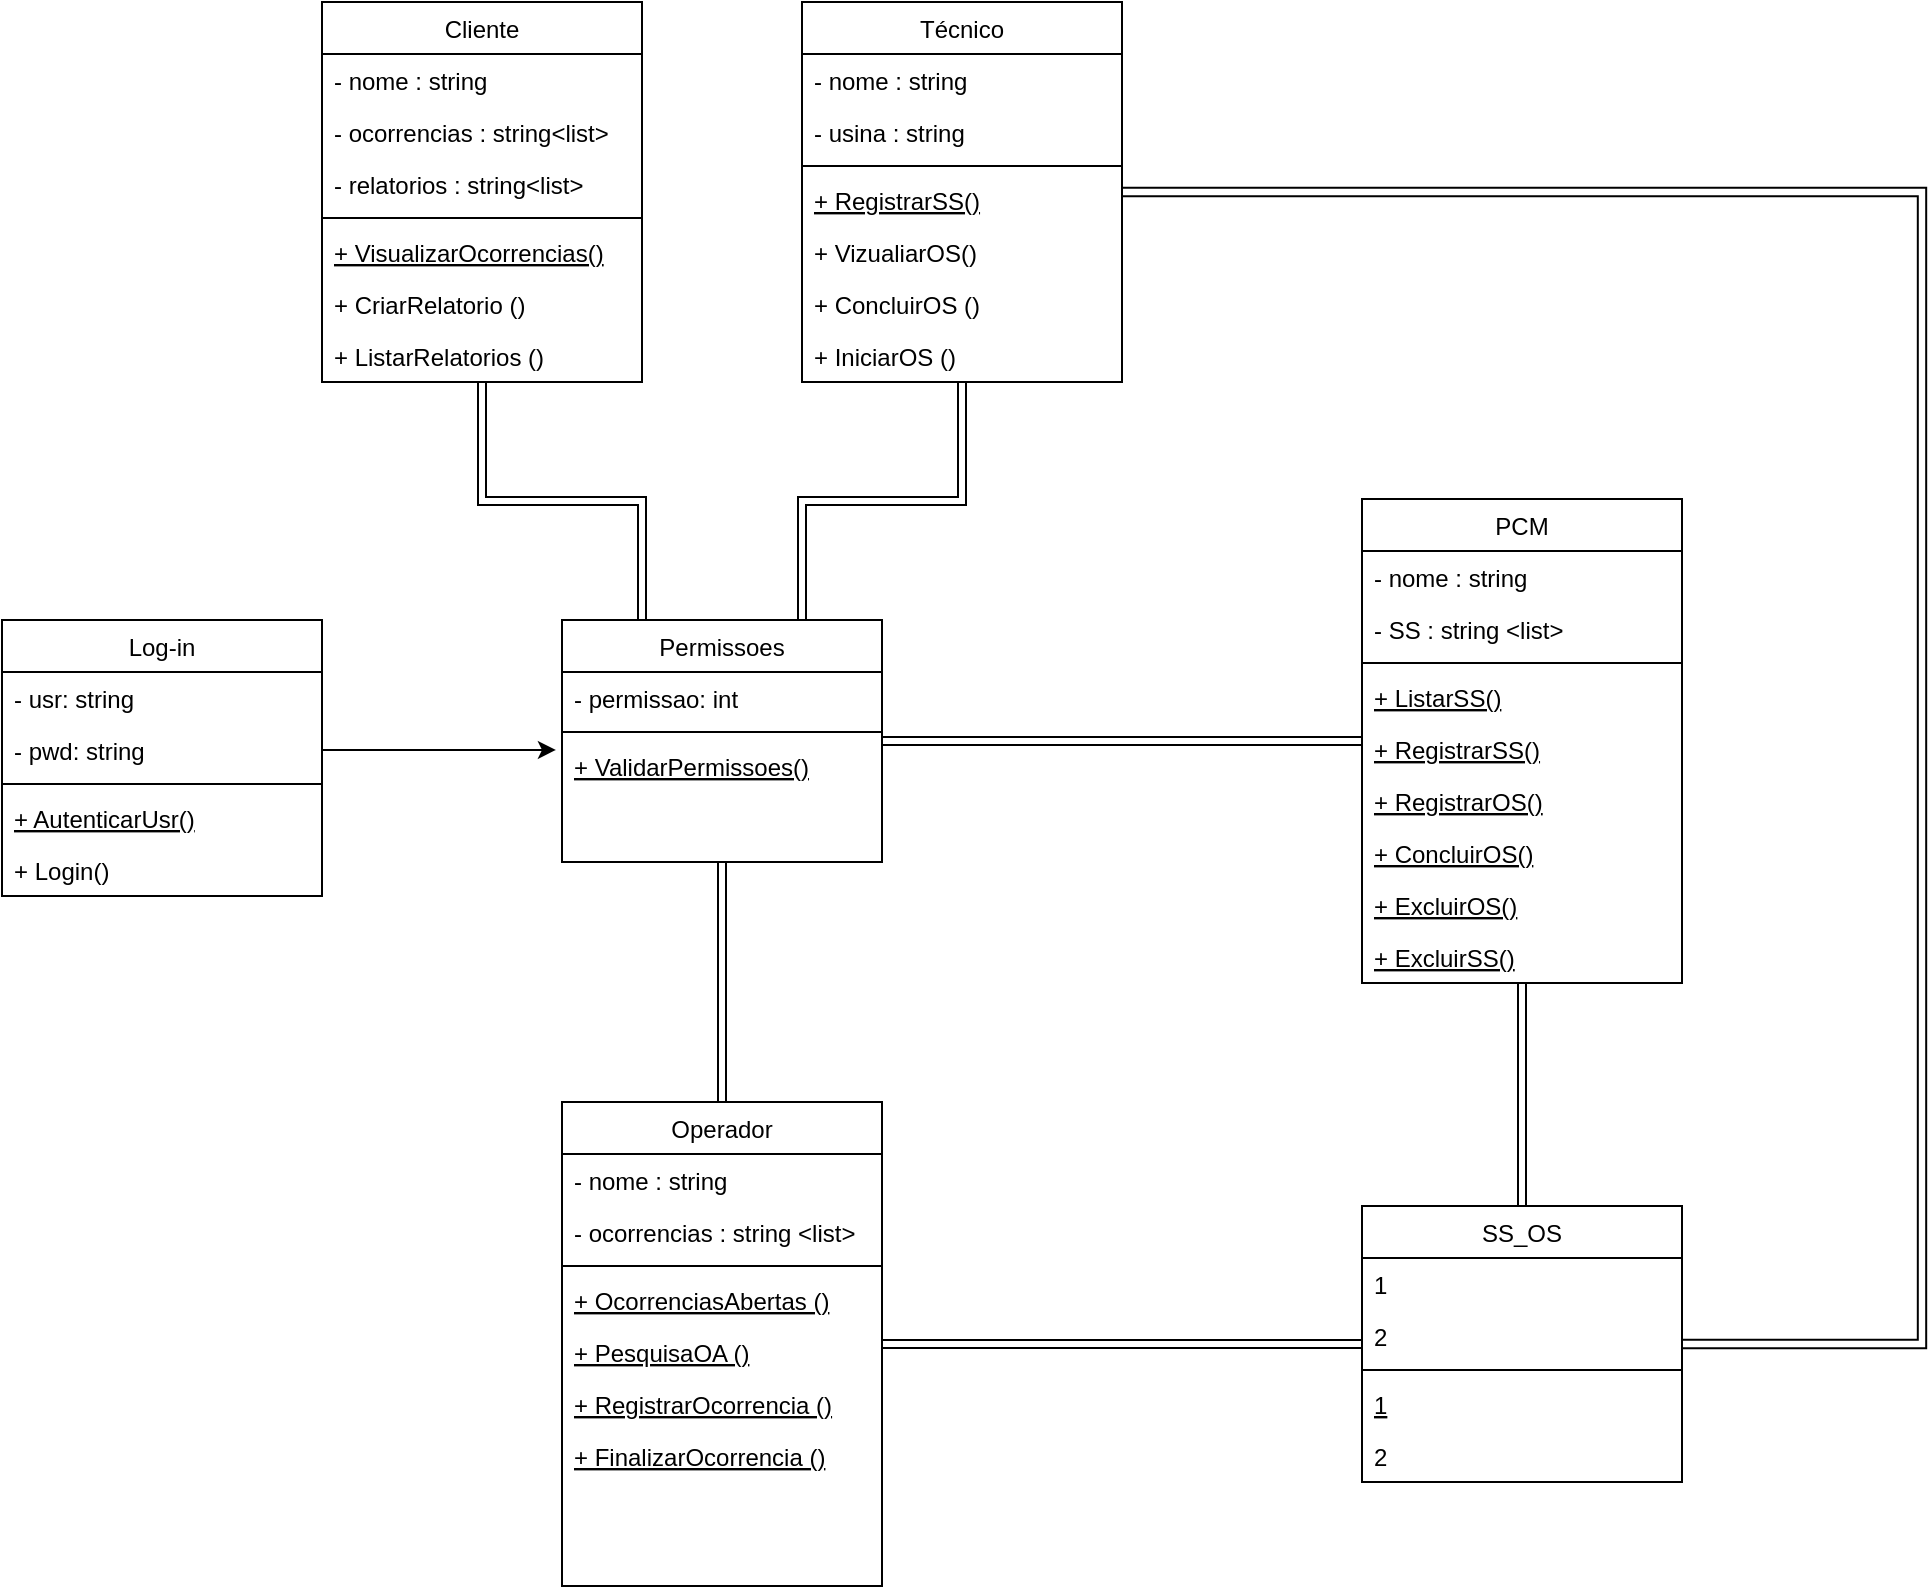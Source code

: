 <mxfile version="22.1.15" type="github">
  <diagram id="C5RBs43oDa-KdzZeNtuy" name="Page-1">
    <mxGraphModel dx="2390" dy="1243" grid="1" gridSize="10" guides="1" tooltips="1" connect="1" arrows="1" fold="1" page="1" pageScale="1" pageWidth="827" pageHeight="1169" math="0" shadow="0">
      <root>
        <mxCell id="WIyWlLk6GJQsqaUBKTNV-0" />
        <mxCell id="WIyWlLk6GJQsqaUBKTNV-1" parent="WIyWlLk6GJQsqaUBKTNV-0" />
        <mxCell id="nbBTk9Ij0ZGnWA2cKFvQ-6" value="Log-in" style="swimlane;fontStyle=0;align=center;verticalAlign=top;childLayout=stackLayout;horizontal=1;startSize=26;horizontalStack=0;resizeParent=1;resizeLast=0;collapsible=1;marginBottom=0;rounded=0;shadow=0;strokeWidth=1;" vertex="1" parent="WIyWlLk6GJQsqaUBKTNV-1">
          <mxGeometry x="280" y="319" width="160" height="138" as="geometry">
            <mxRectangle x="130" y="380" width="160" height="26" as="alternateBounds" />
          </mxGeometry>
        </mxCell>
        <mxCell id="nbBTk9Ij0ZGnWA2cKFvQ-7" value="- usr: string" style="text;align=left;verticalAlign=top;spacingLeft=4;spacingRight=4;overflow=hidden;rotatable=0;points=[[0,0.5],[1,0.5]];portConstraint=eastwest;" vertex="1" parent="nbBTk9Ij0ZGnWA2cKFvQ-6">
          <mxGeometry y="26" width="160" height="26" as="geometry" />
        </mxCell>
        <mxCell id="nbBTk9Ij0ZGnWA2cKFvQ-17" value="- pwd: string" style="text;align=left;verticalAlign=top;spacingLeft=4;spacingRight=4;overflow=hidden;rotatable=0;points=[[0,0.5],[1,0.5]];portConstraint=eastwest;" vertex="1" parent="nbBTk9Ij0ZGnWA2cKFvQ-6">
          <mxGeometry y="52" width="160" height="26" as="geometry" />
        </mxCell>
        <mxCell id="nbBTk9Ij0ZGnWA2cKFvQ-9" value="" style="line;html=1;strokeWidth=1;align=left;verticalAlign=middle;spacingTop=-1;spacingLeft=3;spacingRight=3;rotatable=0;labelPosition=right;points=[];portConstraint=eastwest;" vertex="1" parent="nbBTk9Ij0ZGnWA2cKFvQ-6">
          <mxGeometry y="78" width="160" height="8" as="geometry" />
        </mxCell>
        <mxCell id="nbBTk9Ij0ZGnWA2cKFvQ-10" value="+ AutenticarUsr()" style="text;align=left;verticalAlign=top;spacingLeft=4;spacingRight=4;overflow=hidden;rotatable=0;points=[[0,0.5],[1,0.5]];portConstraint=eastwest;fontStyle=4" vertex="1" parent="nbBTk9Ij0ZGnWA2cKFvQ-6">
          <mxGeometry y="86" width="160" height="26" as="geometry" />
        </mxCell>
        <mxCell id="nbBTk9Ij0ZGnWA2cKFvQ-11" value="+ Login()" style="text;align=left;verticalAlign=top;spacingLeft=4;spacingRight=4;overflow=hidden;rotatable=0;points=[[0,0.5],[1,0.5]];portConstraint=eastwest;" vertex="1" parent="nbBTk9Ij0ZGnWA2cKFvQ-6">
          <mxGeometry y="112" width="160" height="26" as="geometry" />
        </mxCell>
        <mxCell id="nbBTk9Ij0ZGnWA2cKFvQ-40" style="edgeStyle=orthogonalEdgeStyle;rounded=0;orthogonalLoop=1;jettySize=auto;html=1;entryX=0.5;entryY=0;entryDx=0;entryDy=0;fontFamily=Helvetica;fontSize=12;fontColor=default;shape=link;" edge="1" parent="WIyWlLk6GJQsqaUBKTNV-1" source="nbBTk9Ij0ZGnWA2cKFvQ-18">
          <mxGeometry relative="1" as="geometry">
            <mxPoint x="640" y="560" as="targetPoint" />
          </mxGeometry>
        </mxCell>
        <mxCell id="nbBTk9Ij0ZGnWA2cKFvQ-47" style="rounded=0;orthogonalLoop=1;jettySize=auto;html=1;fontFamily=Helvetica;fontSize=12;fontColor=default;shape=link;" edge="1" parent="WIyWlLk6GJQsqaUBKTNV-1" source="nbBTk9Ij0ZGnWA2cKFvQ-18" target="nbBTk9Ij0ZGnWA2cKFvQ-41">
          <mxGeometry relative="1" as="geometry" />
        </mxCell>
        <mxCell id="nbBTk9Ij0ZGnWA2cKFvQ-18" value="Permissoes" style="swimlane;fontStyle=0;align=center;verticalAlign=top;childLayout=stackLayout;horizontal=1;startSize=26;horizontalStack=0;resizeParent=1;resizeLast=0;collapsible=1;marginBottom=0;rounded=0;shadow=0;strokeWidth=1;" vertex="1" parent="WIyWlLk6GJQsqaUBKTNV-1">
          <mxGeometry x="560" y="319" width="160" height="121" as="geometry">
            <mxRectangle x="130" y="380" width="160" height="26" as="alternateBounds" />
          </mxGeometry>
        </mxCell>
        <mxCell id="nbBTk9Ij0ZGnWA2cKFvQ-19" value="- permissao: int" style="text;align=left;verticalAlign=top;spacingLeft=4;spacingRight=4;overflow=hidden;rotatable=0;points=[[0,0.5],[1,0.5]];portConstraint=eastwest;" vertex="1" parent="nbBTk9Ij0ZGnWA2cKFvQ-18">
          <mxGeometry y="26" width="160" height="26" as="geometry" />
        </mxCell>
        <mxCell id="nbBTk9Ij0ZGnWA2cKFvQ-21" value="" style="line;html=1;strokeWidth=1;align=left;verticalAlign=middle;spacingTop=-1;spacingLeft=3;spacingRight=3;rotatable=0;labelPosition=right;points=[];portConstraint=eastwest;" vertex="1" parent="nbBTk9Ij0ZGnWA2cKFvQ-18">
          <mxGeometry y="52" width="160" height="8" as="geometry" />
        </mxCell>
        <mxCell id="nbBTk9Ij0ZGnWA2cKFvQ-22" value="+ ValidarPermissoes()" style="text;align=left;verticalAlign=top;spacingLeft=4;spacingRight=4;overflow=hidden;rotatable=0;points=[[0,0.5],[1,0.5]];portConstraint=eastwest;fontStyle=4" vertex="1" parent="nbBTk9Ij0ZGnWA2cKFvQ-18">
          <mxGeometry y="60" width="160" height="26" as="geometry" />
        </mxCell>
        <mxCell id="nbBTk9Ij0ZGnWA2cKFvQ-24" style="edgeStyle=orthogonalEdgeStyle;rounded=0;orthogonalLoop=1;jettySize=auto;html=1;entryX=-0.019;entryY=0.192;entryDx=0;entryDy=0;entryPerimeter=0;fontFamily=Helvetica;fontSize=12;fontColor=default;startSize=26;" edge="1" parent="WIyWlLk6GJQsqaUBKTNV-1" source="nbBTk9Ij0ZGnWA2cKFvQ-17" target="nbBTk9Ij0ZGnWA2cKFvQ-22">
          <mxGeometry relative="1" as="geometry" />
        </mxCell>
        <mxCell id="nbBTk9Ij0ZGnWA2cKFvQ-57" style="edgeStyle=orthogonalEdgeStyle;rounded=0;orthogonalLoop=1;jettySize=auto;html=1;entryX=0.75;entryY=0;entryDx=0;entryDy=0;fontFamily=Helvetica;fontSize=12;fontColor=default;shape=link;" edge="1" parent="WIyWlLk6GJQsqaUBKTNV-1" source="nbBTk9Ij0ZGnWA2cKFvQ-31" target="nbBTk9Ij0ZGnWA2cKFvQ-18">
          <mxGeometry relative="1" as="geometry" />
        </mxCell>
        <mxCell id="nbBTk9Ij0ZGnWA2cKFvQ-98" style="edgeStyle=orthogonalEdgeStyle;shape=link;rounded=0;orthogonalLoop=1;jettySize=auto;html=1;fontFamily=Helvetica;fontSize=12;fontColor=default;startSize=26;width=4.194;" edge="1" parent="WIyWlLk6GJQsqaUBKTNV-1" source="nbBTk9Ij0ZGnWA2cKFvQ-31" target="nbBTk9Ij0ZGnWA2cKFvQ-83">
          <mxGeometry relative="1" as="geometry">
            <mxPoint x="1200" y="680" as="targetPoint" />
            <Array as="points">
              <mxPoint x="1240" y="105" />
              <mxPoint x="1240" y="681" />
            </Array>
          </mxGeometry>
        </mxCell>
        <mxCell id="nbBTk9Ij0ZGnWA2cKFvQ-31" value="Técnico" style="swimlane;fontStyle=0;align=center;verticalAlign=top;childLayout=stackLayout;horizontal=1;startSize=26;horizontalStack=0;resizeParent=1;resizeLast=0;collapsible=1;marginBottom=0;rounded=0;shadow=0;strokeWidth=1;" vertex="1" parent="WIyWlLk6GJQsqaUBKTNV-1">
          <mxGeometry x="680" y="10" width="160" height="190" as="geometry">
            <mxRectangle x="130" y="380" width="160" height="26" as="alternateBounds" />
          </mxGeometry>
        </mxCell>
        <mxCell id="nbBTk9Ij0ZGnWA2cKFvQ-32" value="- nome : string" style="text;align=left;verticalAlign=top;spacingLeft=4;spacingRight=4;overflow=hidden;rotatable=0;points=[[0,0.5],[1,0.5]];portConstraint=eastwest;" vertex="1" parent="nbBTk9Ij0ZGnWA2cKFvQ-31">
          <mxGeometry y="26" width="160" height="26" as="geometry" />
        </mxCell>
        <mxCell id="nbBTk9Ij0ZGnWA2cKFvQ-33" value="- usina : string" style="text;align=left;verticalAlign=top;spacingLeft=4;spacingRight=4;overflow=hidden;rotatable=0;points=[[0,0.5],[1,0.5]];portConstraint=eastwest;" vertex="1" parent="nbBTk9Ij0ZGnWA2cKFvQ-31">
          <mxGeometry y="52" width="160" height="26" as="geometry" />
        </mxCell>
        <mxCell id="nbBTk9Ij0ZGnWA2cKFvQ-34" value="" style="line;html=1;strokeWidth=1;align=left;verticalAlign=middle;spacingTop=-1;spacingLeft=3;spacingRight=3;rotatable=0;labelPosition=right;points=[];portConstraint=eastwest;" vertex="1" parent="nbBTk9Ij0ZGnWA2cKFvQ-31">
          <mxGeometry y="78" width="160" height="8" as="geometry" />
        </mxCell>
        <mxCell id="nbBTk9Ij0ZGnWA2cKFvQ-35" value="+ RegistrarSS()" style="text;align=left;verticalAlign=top;spacingLeft=4;spacingRight=4;overflow=hidden;rotatable=0;points=[[0,0.5],[1,0.5]];portConstraint=eastwest;fontStyle=4" vertex="1" parent="nbBTk9Ij0ZGnWA2cKFvQ-31">
          <mxGeometry y="86" width="160" height="26" as="geometry" />
        </mxCell>
        <mxCell id="nbBTk9Ij0ZGnWA2cKFvQ-36" value="+ VizualiarOS()" style="text;align=left;verticalAlign=top;spacingLeft=4;spacingRight=4;overflow=hidden;rotatable=0;points=[[0,0.5],[1,0.5]];portConstraint=eastwest;" vertex="1" parent="nbBTk9Ij0ZGnWA2cKFvQ-31">
          <mxGeometry y="112" width="160" height="26" as="geometry" />
        </mxCell>
        <mxCell id="nbBTk9Ij0ZGnWA2cKFvQ-48" value="+ ConcluirOS ()" style="text;align=left;verticalAlign=top;spacingLeft=4;spacingRight=4;overflow=hidden;rotatable=0;points=[[0,0.5],[1,0.5]];portConstraint=eastwest;" vertex="1" parent="nbBTk9Ij0ZGnWA2cKFvQ-31">
          <mxGeometry y="138" width="160" height="26" as="geometry" />
        </mxCell>
        <mxCell id="nbBTk9Ij0ZGnWA2cKFvQ-49" value="+ IniciarOS ()" style="text;align=left;verticalAlign=top;spacingLeft=4;spacingRight=4;overflow=hidden;rotatable=0;points=[[0,0.5],[1,0.5]];portConstraint=eastwest;" vertex="1" parent="nbBTk9Ij0ZGnWA2cKFvQ-31">
          <mxGeometry y="164" width="160" height="26" as="geometry" />
        </mxCell>
        <mxCell id="nbBTk9Ij0ZGnWA2cKFvQ-96" style="edgeStyle=orthogonalEdgeStyle;shape=link;rounded=0;orthogonalLoop=1;jettySize=auto;html=1;entryX=0.5;entryY=0;entryDx=0;entryDy=0;fontFamily=Helvetica;fontSize=12;fontColor=default;startSize=26;" edge="1" parent="WIyWlLk6GJQsqaUBKTNV-1" source="nbBTk9Ij0ZGnWA2cKFvQ-41" target="nbBTk9Ij0ZGnWA2cKFvQ-83">
          <mxGeometry relative="1" as="geometry" />
        </mxCell>
        <mxCell id="nbBTk9Ij0ZGnWA2cKFvQ-41" value="PCM" style="swimlane;fontStyle=0;align=center;verticalAlign=top;childLayout=stackLayout;horizontal=1;startSize=26;horizontalStack=0;resizeParent=1;resizeLast=0;collapsible=1;marginBottom=0;rounded=0;shadow=0;strokeWidth=1;" vertex="1" parent="WIyWlLk6GJQsqaUBKTNV-1">
          <mxGeometry x="960" y="258.5" width="160" height="242" as="geometry">
            <mxRectangle x="130" y="380" width="160" height="26" as="alternateBounds" />
          </mxGeometry>
        </mxCell>
        <mxCell id="nbBTk9Ij0ZGnWA2cKFvQ-42" value="- nome : string" style="text;align=left;verticalAlign=top;spacingLeft=4;spacingRight=4;overflow=hidden;rotatable=0;points=[[0,0.5],[1,0.5]];portConstraint=eastwest;" vertex="1" parent="nbBTk9Ij0ZGnWA2cKFvQ-41">
          <mxGeometry y="26" width="160" height="26" as="geometry" />
        </mxCell>
        <mxCell id="nbBTk9Ij0ZGnWA2cKFvQ-43" value="- SS : string &lt;list&gt;" style="text;align=left;verticalAlign=top;spacingLeft=4;spacingRight=4;overflow=hidden;rotatable=0;points=[[0,0.5],[1,0.5]];portConstraint=eastwest;" vertex="1" parent="nbBTk9Ij0ZGnWA2cKFvQ-41">
          <mxGeometry y="52" width="160" height="26" as="geometry" />
        </mxCell>
        <mxCell id="nbBTk9Ij0ZGnWA2cKFvQ-44" value="" style="line;html=1;strokeWidth=1;align=left;verticalAlign=middle;spacingTop=-1;spacingLeft=3;spacingRight=3;rotatable=0;labelPosition=right;points=[];portConstraint=eastwest;" vertex="1" parent="nbBTk9Ij0ZGnWA2cKFvQ-41">
          <mxGeometry y="78" width="160" height="8" as="geometry" />
        </mxCell>
        <mxCell id="nbBTk9Ij0ZGnWA2cKFvQ-45" value="+ ListarSS()" style="text;align=left;verticalAlign=top;spacingLeft=4;spacingRight=4;overflow=hidden;rotatable=0;points=[[0,0.5],[1,0.5]];portConstraint=eastwest;fontStyle=4" vertex="1" parent="nbBTk9Ij0ZGnWA2cKFvQ-41">
          <mxGeometry y="86" width="160" height="26" as="geometry" />
        </mxCell>
        <mxCell id="nbBTk9Ij0ZGnWA2cKFvQ-61" value="+ RegistrarSS()" style="text;align=left;verticalAlign=top;spacingLeft=4;spacingRight=4;overflow=hidden;rotatable=0;points=[[0,0.5],[1,0.5]];portConstraint=eastwest;fontStyle=4" vertex="1" parent="nbBTk9Ij0ZGnWA2cKFvQ-41">
          <mxGeometry y="112" width="160" height="26" as="geometry" />
        </mxCell>
        <mxCell id="nbBTk9Ij0ZGnWA2cKFvQ-62" value="+ RegistrarOS()" style="text;align=left;verticalAlign=top;spacingLeft=4;spacingRight=4;overflow=hidden;rotatable=0;points=[[0,0.5],[1,0.5]];portConstraint=eastwest;fontStyle=4" vertex="1" parent="nbBTk9Ij0ZGnWA2cKFvQ-41">
          <mxGeometry y="138" width="160" height="26" as="geometry" />
        </mxCell>
        <mxCell id="nbBTk9Ij0ZGnWA2cKFvQ-63" value="+ ConcluirOS()" style="text;align=left;verticalAlign=top;spacingLeft=4;spacingRight=4;overflow=hidden;rotatable=0;points=[[0,0.5],[1,0.5]];portConstraint=eastwest;fontStyle=4" vertex="1" parent="nbBTk9Ij0ZGnWA2cKFvQ-41">
          <mxGeometry y="164" width="160" height="26" as="geometry" />
        </mxCell>
        <mxCell id="nbBTk9Ij0ZGnWA2cKFvQ-64" value="+ ExcluirOS()" style="text;align=left;verticalAlign=top;spacingLeft=4;spacingRight=4;overflow=hidden;rotatable=0;points=[[0,0.5],[1,0.5]];portConstraint=eastwest;fontStyle=4" vertex="1" parent="nbBTk9Ij0ZGnWA2cKFvQ-41">
          <mxGeometry y="190" width="160" height="26" as="geometry" />
        </mxCell>
        <mxCell id="nbBTk9Ij0ZGnWA2cKFvQ-65" value="+ ExcluirSS()" style="text;align=left;verticalAlign=top;spacingLeft=4;spacingRight=4;overflow=hidden;rotatable=0;points=[[0,0.5],[1,0.5]];portConstraint=eastwest;fontStyle=4" vertex="1" parent="nbBTk9Ij0ZGnWA2cKFvQ-41">
          <mxGeometry y="216" width="160" height="26" as="geometry" />
        </mxCell>
        <mxCell id="nbBTk9Ij0ZGnWA2cKFvQ-58" style="edgeStyle=orthogonalEdgeStyle;rounded=0;orthogonalLoop=1;jettySize=auto;html=1;entryX=0.25;entryY=0;entryDx=0;entryDy=0;fontFamily=Helvetica;fontSize=12;fontColor=default;shape=link;" edge="1" parent="WIyWlLk6GJQsqaUBKTNV-1" source="nbBTk9Ij0ZGnWA2cKFvQ-50" target="nbBTk9Ij0ZGnWA2cKFvQ-18">
          <mxGeometry relative="1" as="geometry" />
        </mxCell>
        <mxCell id="nbBTk9Ij0ZGnWA2cKFvQ-50" value="Cliente" style="swimlane;fontStyle=0;align=center;verticalAlign=top;childLayout=stackLayout;horizontal=1;startSize=26;horizontalStack=0;resizeParent=1;resizeLast=0;collapsible=1;marginBottom=0;rounded=0;shadow=0;strokeWidth=1;" vertex="1" parent="WIyWlLk6GJQsqaUBKTNV-1">
          <mxGeometry x="440" y="10" width="160" height="190" as="geometry">
            <mxRectangle x="130" y="380" width="160" height="26" as="alternateBounds" />
          </mxGeometry>
        </mxCell>
        <mxCell id="nbBTk9Ij0ZGnWA2cKFvQ-51" value="- nome : string" style="text;align=left;verticalAlign=top;spacingLeft=4;spacingRight=4;overflow=hidden;rotatable=0;points=[[0,0.5],[1,0.5]];portConstraint=eastwest;" vertex="1" parent="nbBTk9Ij0ZGnWA2cKFvQ-50">
          <mxGeometry y="26" width="160" height="26" as="geometry" />
        </mxCell>
        <mxCell id="nbBTk9Ij0ZGnWA2cKFvQ-52" value="- ocorrencias : string&lt;list&gt; " style="text;align=left;verticalAlign=top;spacingLeft=4;spacingRight=4;overflow=hidden;rotatable=0;points=[[0,0.5],[1,0.5]];portConstraint=eastwest;" vertex="1" parent="nbBTk9Ij0ZGnWA2cKFvQ-50">
          <mxGeometry y="52" width="160" height="26" as="geometry" />
        </mxCell>
        <mxCell id="nbBTk9Ij0ZGnWA2cKFvQ-60" value="- relatorios : string&lt;list&gt;" style="text;align=left;verticalAlign=top;spacingLeft=4;spacingRight=4;overflow=hidden;rotatable=0;points=[[0,0.5],[1,0.5]];portConstraint=eastwest;" vertex="1" parent="nbBTk9Ij0ZGnWA2cKFvQ-50">
          <mxGeometry y="78" width="160" height="26" as="geometry" />
        </mxCell>
        <mxCell id="nbBTk9Ij0ZGnWA2cKFvQ-53" value="" style="line;html=1;strokeWidth=1;align=left;verticalAlign=middle;spacingTop=-1;spacingLeft=3;spacingRight=3;rotatable=0;labelPosition=right;points=[];portConstraint=eastwest;" vertex="1" parent="nbBTk9Ij0ZGnWA2cKFvQ-50">
          <mxGeometry y="104" width="160" height="8" as="geometry" />
        </mxCell>
        <mxCell id="nbBTk9Ij0ZGnWA2cKFvQ-54" value="+ VisualizarOcorrencias()" style="text;align=left;verticalAlign=top;spacingLeft=4;spacingRight=4;overflow=hidden;rotatable=0;points=[[0,0.5],[1,0.5]];portConstraint=eastwest;fontStyle=4" vertex="1" parent="nbBTk9Ij0ZGnWA2cKFvQ-50">
          <mxGeometry y="112" width="160" height="26" as="geometry" />
        </mxCell>
        <mxCell id="nbBTk9Ij0ZGnWA2cKFvQ-55" value="+ CriarRelatorio ()" style="text;align=left;verticalAlign=top;spacingLeft=4;spacingRight=4;overflow=hidden;rotatable=0;points=[[0,0.5],[1,0.5]];portConstraint=eastwest;" vertex="1" parent="nbBTk9Ij0ZGnWA2cKFvQ-50">
          <mxGeometry y="138" width="160" height="26" as="geometry" />
        </mxCell>
        <mxCell id="nbBTk9Ij0ZGnWA2cKFvQ-59" value="+ ListarRelatorios ()" style="text;align=left;verticalAlign=top;spacingLeft=4;spacingRight=4;overflow=hidden;rotatable=0;points=[[0,0.5],[1,0.5]];portConstraint=eastwest;" vertex="1" parent="nbBTk9Ij0ZGnWA2cKFvQ-50">
          <mxGeometry y="164" width="160" height="26" as="geometry" />
        </mxCell>
        <mxCell id="nbBTk9Ij0ZGnWA2cKFvQ-97" style="edgeStyle=orthogonalEdgeStyle;shape=link;rounded=0;orthogonalLoop=1;jettySize=auto;html=1;fontFamily=Helvetica;fontSize=12;fontColor=default;startSize=26;" edge="1" parent="WIyWlLk6GJQsqaUBKTNV-1" source="nbBTk9Ij0ZGnWA2cKFvQ-66" target="nbBTk9Ij0ZGnWA2cKFvQ-83">
          <mxGeometry relative="1" as="geometry" />
        </mxCell>
        <mxCell id="nbBTk9Ij0ZGnWA2cKFvQ-66" value="Operador" style="swimlane;fontStyle=0;align=center;verticalAlign=top;childLayout=stackLayout;horizontal=1;startSize=26;horizontalStack=0;resizeParent=1;resizeLast=0;collapsible=1;marginBottom=0;rounded=0;shadow=0;strokeWidth=1;" vertex="1" parent="WIyWlLk6GJQsqaUBKTNV-1">
          <mxGeometry x="560" y="560" width="160" height="242" as="geometry">
            <mxRectangle x="130" y="380" width="160" height="26" as="alternateBounds" />
          </mxGeometry>
        </mxCell>
        <mxCell id="nbBTk9Ij0ZGnWA2cKFvQ-67" value="- nome : string" style="text;align=left;verticalAlign=top;spacingLeft=4;spacingRight=4;overflow=hidden;rotatable=0;points=[[0,0.5],[1,0.5]];portConstraint=eastwest;" vertex="1" parent="nbBTk9Ij0ZGnWA2cKFvQ-66">
          <mxGeometry y="26" width="160" height="26" as="geometry" />
        </mxCell>
        <mxCell id="nbBTk9Ij0ZGnWA2cKFvQ-68" value="- ocorrencias : string &lt;list&gt;" style="text;align=left;verticalAlign=top;spacingLeft=4;spacingRight=4;overflow=hidden;rotatable=0;points=[[0,0.5],[1,0.5]];portConstraint=eastwest;" vertex="1" parent="nbBTk9Ij0ZGnWA2cKFvQ-66">
          <mxGeometry y="52" width="160" height="26" as="geometry" />
        </mxCell>
        <mxCell id="nbBTk9Ij0ZGnWA2cKFvQ-69" value="" style="line;html=1;strokeWidth=1;align=left;verticalAlign=middle;spacingTop=-1;spacingLeft=3;spacingRight=3;rotatable=0;labelPosition=right;points=[];portConstraint=eastwest;" vertex="1" parent="nbBTk9Ij0ZGnWA2cKFvQ-66">
          <mxGeometry y="78" width="160" height="8" as="geometry" />
        </mxCell>
        <mxCell id="nbBTk9Ij0ZGnWA2cKFvQ-75" value="+ OcorrenciasAbertas ()" style="text;align=left;verticalAlign=top;spacingLeft=4;spacingRight=4;overflow=hidden;rotatable=0;points=[[0,0.5],[1,0.5]];portConstraint=eastwest;fontStyle=4" vertex="1" parent="nbBTk9Ij0ZGnWA2cKFvQ-66">
          <mxGeometry y="86" width="160" height="26" as="geometry" />
        </mxCell>
        <mxCell id="nbBTk9Ij0ZGnWA2cKFvQ-78" value="+ PesquisaOA ()" style="text;align=left;verticalAlign=top;spacingLeft=4;spacingRight=4;overflow=hidden;rotatable=0;points=[[0,0.5],[1,0.5]];portConstraint=eastwest;fontStyle=4" vertex="1" parent="nbBTk9Ij0ZGnWA2cKFvQ-66">
          <mxGeometry y="112" width="160" height="26" as="geometry" />
        </mxCell>
        <mxCell id="nbBTk9Ij0ZGnWA2cKFvQ-79" value="+ RegistrarOcorrencia ()" style="text;align=left;verticalAlign=top;spacingLeft=4;spacingRight=4;overflow=hidden;rotatable=0;points=[[0,0.5],[1,0.5]];portConstraint=eastwest;fontStyle=4" vertex="1" parent="nbBTk9Ij0ZGnWA2cKFvQ-66">
          <mxGeometry y="138" width="160" height="26" as="geometry" />
        </mxCell>
        <mxCell id="nbBTk9Ij0ZGnWA2cKFvQ-82" value="+ FinalizarOcorrencia ()" style="text;align=left;verticalAlign=top;spacingLeft=4;spacingRight=4;overflow=hidden;rotatable=0;points=[[0,0.5],[1,0.5]];portConstraint=eastwest;fontStyle=4" vertex="1" parent="nbBTk9Ij0ZGnWA2cKFvQ-66">
          <mxGeometry y="164" width="160" height="26" as="geometry" />
        </mxCell>
        <mxCell id="nbBTk9Ij0ZGnWA2cKFvQ-81" style="text;align=left;verticalAlign=top;spacingLeft=4;spacingRight=4;overflow=hidden;rotatable=0;points=[[0,0.5],[1,0.5]];portConstraint=eastwest;fontStyle=4" vertex="1" parent="nbBTk9Ij0ZGnWA2cKFvQ-66">
          <mxGeometry y="190" width="160" height="26" as="geometry" />
        </mxCell>
        <mxCell id="nbBTk9Ij0ZGnWA2cKFvQ-80" style="text;align=left;verticalAlign=top;spacingLeft=4;spacingRight=4;overflow=hidden;rotatable=0;points=[[0,0.5],[1,0.5]];portConstraint=eastwest;fontStyle=4" vertex="1" parent="nbBTk9Ij0ZGnWA2cKFvQ-66">
          <mxGeometry y="216" width="160" height="26" as="geometry" />
        </mxCell>
        <mxCell id="nbBTk9Ij0ZGnWA2cKFvQ-83" value="SS_OS" style="swimlane;fontStyle=0;align=center;verticalAlign=top;childLayout=stackLayout;horizontal=1;startSize=26;horizontalStack=0;resizeParent=1;resizeLast=0;collapsible=1;marginBottom=0;rounded=0;shadow=0;strokeWidth=1;" vertex="1" parent="WIyWlLk6GJQsqaUBKTNV-1">
          <mxGeometry x="960" y="612" width="160" height="138" as="geometry">
            <mxRectangle x="130" y="380" width="160" height="26" as="alternateBounds" />
          </mxGeometry>
        </mxCell>
        <mxCell id="nbBTk9Ij0ZGnWA2cKFvQ-84" value="1" style="text;align=left;verticalAlign=top;spacingLeft=4;spacingRight=4;overflow=hidden;rotatable=0;points=[[0,0.5],[1,0.5]];portConstraint=eastwest;" vertex="1" parent="nbBTk9Ij0ZGnWA2cKFvQ-83">
          <mxGeometry y="26" width="160" height="26" as="geometry" />
        </mxCell>
        <mxCell id="nbBTk9Ij0ZGnWA2cKFvQ-85" value="2" style="text;align=left;verticalAlign=top;spacingLeft=4;spacingRight=4;overflow=hidden;rotatable=0;points=[[0,0.5],[1,0.5]];portConstraint=eastwest;" vertex="1" parent="nbBTk9Ij0ZGnWA2cKFvQ-83">
          <mxGeometry y="52" width="160" height="26" as="geometry" />
        </mxCell>
        <mxCell id="nbBTk9Ij0ZGnWA2cKFvQ-86" value="" style="line;html=1;strokeWidth=1;align=left;verticalAlign=middle;spacingTop=-1;spacingLeft=3;spacingRight=3;rotatable=0;labelPosition=right;points=[];portConstraint=eastwest;" vertex="1" parent="nbBTk9Ij0ZGnWA2cKFvQ-83">
          <mxGeometry y="78" width="160" height="8" as="geometry" />
        </mxCell>
        <mxCell id="nbBTk9Ij0ZGnWA2cKFvQ-87" value="1" style="text;align=left;verticalAlign=top;spacingLeft=4;spacingRight=4;overflow=hidden;rotatable=0;points=[[0,0.5],[1,0.5]];portConstraint=eastwest;fontStyle=4" vertex="1" parent="nbBTk9Ij0ZGnWA2cKFvQ-83">
          <mxGeometry y="86" width="160" height="26" as="geometry" />
        </mxCell>
        <mxCell id="nbBTk9Ij0ZGnWA2cKFvQ-88" value="2" style="text;align=left;verticalAlign=top;spacingLeft=4;spacingRight=4;overflow=hidden;rotatable=0;points=[[0,0.5],[1,0.5]];portConstraint=eastwest;" vertex="1" parent="nbBTk9Ij0ZGnWA2cKFvQ-83">
          <mxGeometry y="112" width="160" height="26" as="geometry" />
        </mxCell>
      </root>
    </mxGraphModel>
  </diagram>
</mxfile>
